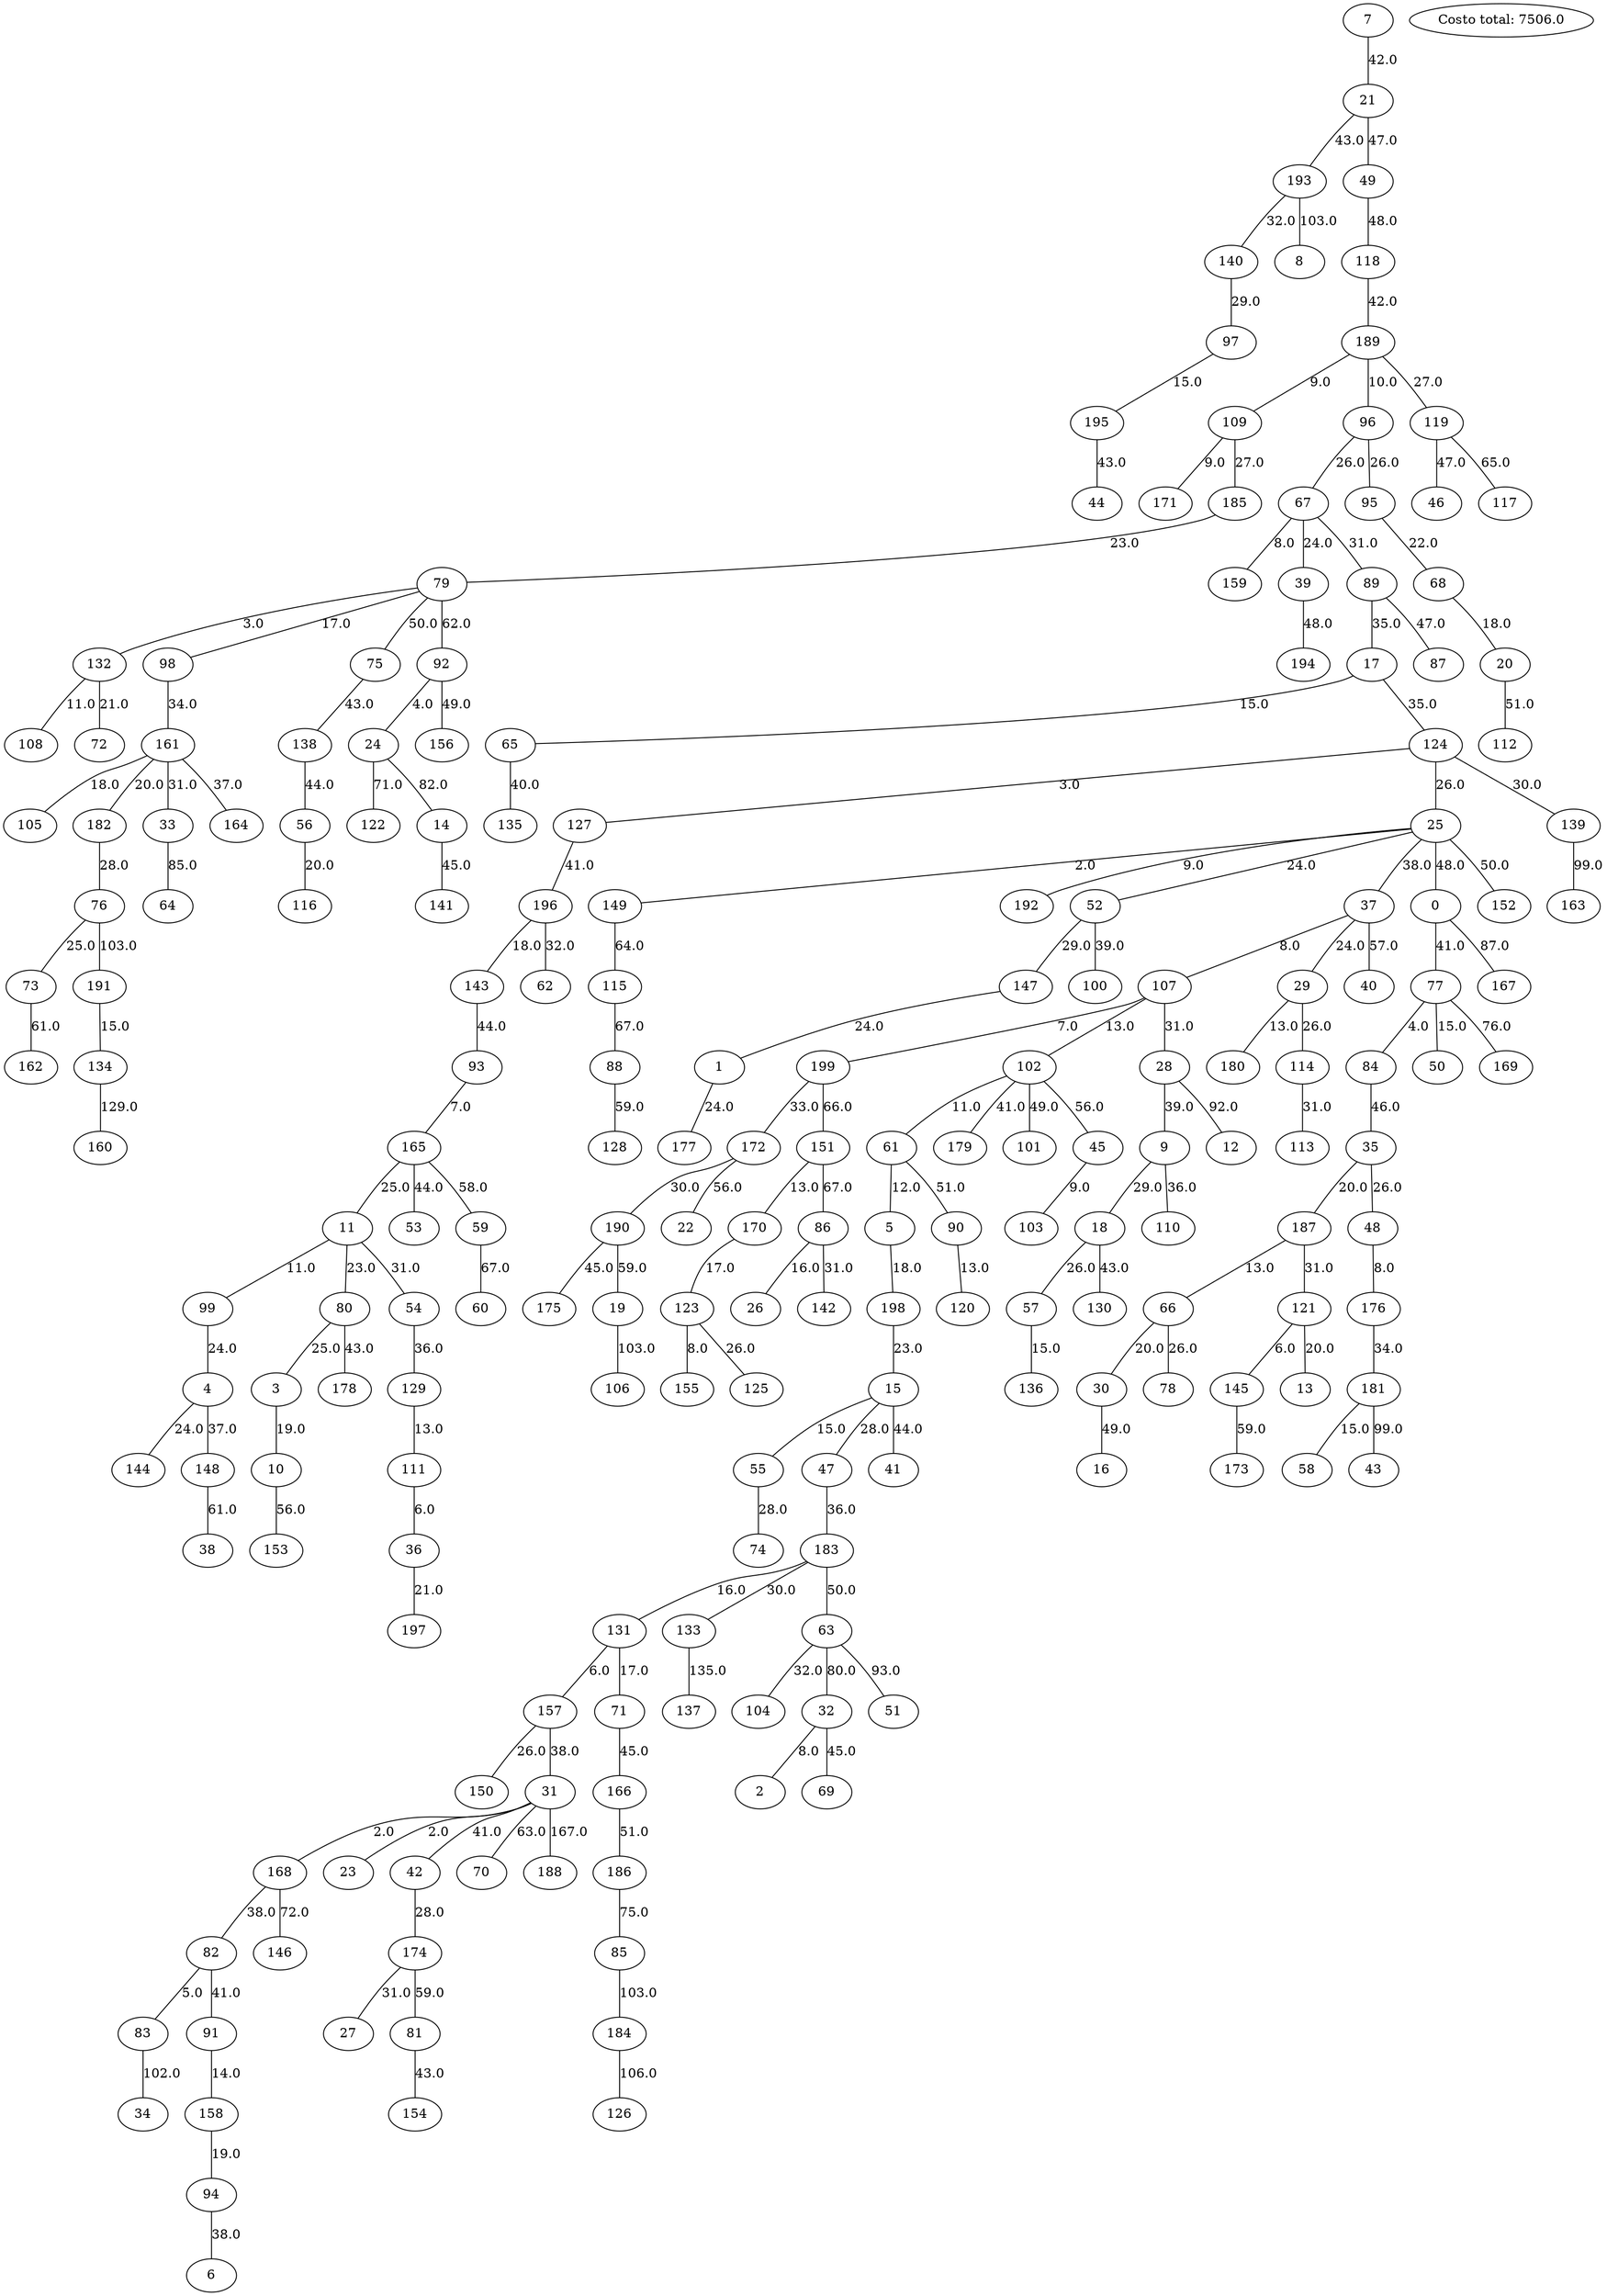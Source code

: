 strict graph {
7;
21;
Costo_Total [label="Costo total: 7506.0"];
193;
140;
97;
195;
44;
49;
118;
189;
109;
171;
96;
67;
159;
39;
95;
68;
20;
185;
79;
132;
108;
98;
72;
119;
89;
161;
105;
182;
76;
73;
33;
17;
65;
124;
127;
25;
149;
192;
52;
147;
1;
177;
139;
164;
37;
107;
199;
102;
61;
5;
198;
15;
55;
29;
180;
114;
47;
74;
28;
113;
172;
190;
183;
131;
157;
71;
150;
133;
31;
168;
23;
82;
83;
9;
18;
57;
136;
110;
100;
135;
179;
196;
143;
62;
42;
174;
27;
91;
158;
94;
6;
130;
93;
165;
11;
99;
80;
4;
144;
3;
10;
54;
129;
111;
36;
197;
148;
178;
41;
53;
175;
166;
46;
87;
0;
77;
84;
50;
35;
187;
66;
30;
48;
176;
78;
121;
145;
13;
181;
58;
194;
101;
16;
63;
104;
152;
75;
138;
56;
116;
186;
112;
90;
120;
153;
45;
103;
22;
40;
59;
173;
81;
154;
19;
38;
162;
92;
24;
156;
70;
115;
117;
151;
170;
123;
155;
125;
88;
128;
86;
26;
142;
60;
122;
146;
85;
169;
32;
2;
69;
14;
141;
64;
167;
12;
51;
163;
43;
34;
106;
8;
191;
134;
184;
126;
160;
137;
188;
7 -- 21 [weight=42.0, label=42.0];
21 -- 193 [weight=43.0, label=43.0];
21 -- 49 [weight=47.0, label=47.0];
193 -- 140 [weight=32.0, label=32.0];
193 -- 8 [weight=103.0, label=103.0];
140 -- 97 [weight=29.0, label=29.0];
97 -- 195 [weight=15.0, label=15.0];
195 -- 44 [weight=43.0, label=43.0];
49 -- 118 [weight=48.0, label=48.0];
118 -- 189 [weight=42.0, label=42.0];
189 -- 109 [weight=9.0, label=9.0];
189 -- 96 [weight=10.0, label=10.0];
189 -- 119 [weight=27.0, label=27.0];
109 -- 171 [weight=9.0, label=9.0];
109 -- 185 [weight=27.0, label=27.0];
96 -- 67 [weight=26.0, label=26.0];
96 -- 95 [weight=26.0, label=26.0];
67 -- 159 [weight=8.0, label=8.0];
67 -- 39 [weight=24.0, label=24.0];
67 -- 89 [weight=31.0, label=31.0];
39 -- 194 [weight=48.0, label=48.0];
95 -- 68 [weight=22.0, label=22.0];
68 -- 20 [weight=18.0, label=18.0];
20 -- 112 [weight=51.0, label=51.0];
185 -- 79 [weight=23.0, label=23.0];
79 -- 132 [weight=3.0, label=3.0];
79 -- 98 [weight=17.0, label=17.0];
79 -- 75 [weight=50.0, label=50.0];
79 -- 92 [weight=62.0, label=62.0];
132 -- 108 [weight=11.0, label=11.0];
132 -- 72 [weight=21.0, label=21.0];
98 -- 161 [weight=34.0, label=34.0];
119 -- 46 [weight=47.0, label=47.0];
119 -- 117 [weight=65.0, label=65.0];
89 -- 17 [weight=35.0, label=35.0];
89 -- 87 [weight=47.0, label=47.0];
161 -- 105 [weight=18.0, label=18.0];
161 -- 182 [weight=20.0, label=20.0];
161 -- 33 [weight=31.0, label=31.0];
161 -- 164 [weight=37.0, label=37.0];
182 -- 76 [weight=28.0, label=28.0];
76 -- 73 [weight=25.0, label=25.0];
76 -- 191 [weight=103.0, label=103.0];
73 -- 162 [weight=61.0, label=61.0];
33 -- 64 [weight=85.0, label=85.0];
17 -- 65 [weight=15.0, label=15.0];
17 -- 124 [weight=35.0, label=35.0];
65 -- 135 [weight=40.0, label=40.0];
124 -- 127 [weight=3.0, label=3.0];
124 -- 25 [weight=26.0, label=26.0];
124 -- 139 [weight=30.0, label=30.0];
127 -- 196 [weight=41.0, label=41.0];
25 -- 149 [weight=2.0, label=2.0];
25 -- 192 [weight=9.0, label=9.0];
25 -- 52 [weight=24.0, label=24.0];
25 -- 37 [weight=38.0, label=38.0];
25 -- 0 [weight=48.0, label=48.0];
25 -- 152 [weight=50.0, label=50.0];
149 -- 115 [weight=64.0, label=64.0];
52 -- 147 [weight=29.0, label=29.0];
52 -- 100 [weight=39.0, label=39.0];
147 -- 1 [weight=24.0, label=24.0];
1 -- 177 [weight=24.0, label=24.0];
139 -- 163 [weight=99.0, label=99.0];
37 -- 107 [weight=8.0, label=8.0];
37 -- 29 [weight=24.0, label=24.0];
37 -- 40 [weight=57.0, label=57.0];
107 -- 199 [weight=7.0, label=7.0];
107 -- 102 [weight=13.0, label=13.0];
107 -- 28 [weight=31.0, label=31.0];
199 -- 172 [weight=33.0, label=33.0];
199 -- 151 [weight=66.0, label=66.0];
102 -- 61 [weight=11.0, label=11.0];
102 -- 179 [weight=41.0, label=41.0];
102 -- 101 [weight=49.0, label=49.0];
102 -- 45 [weight=56.0, label=56.0];
61 -- 5 [weight=12.0, label=12.0];
61 -- 90 [weight=51.0, label=51.0];
5 -- 198 [weight=18.0, label=18.0];
198 -- 15 [weight=23.0, label=23.0];
15 -- 55 [weight=15.0, label=15.0];
15 -- 47 [weight=28.0, label=28.0];
15 -- 41 [weight=44.0, label=44.0];
55 -- 74 [weight=28.0, label=28.0];
29 -- 180 [weight=13.0, label=13.0];
29 -- 114 [weight=26.0, label=26.0];
114 -- 113 [weight=31.0, label=31.0];
47 -- 183 [weight=36.0, label=36.0];
28 -- 9 [weight=39.0, label=39.0];
28 -- 12 [weight=92.0, label=92.0];
172 -- 190 [weight=30.0, label=30.0];
172 -- 22 [weight=56.0, label=56.0];
190 -- 175 [weight=45.0, label=45.0];
190 -- 19 [weight=59.0, label=59.0];
183 -- 131 [weight=16.0, label=16.0];
183 -- 133 [weight=30.0, label=30.0];
183 -- 63 [weight=50.0, label=50.0];
131 -- 157 [weight=6.0, label=6.0];
131 -- 71 [weight=17.0, label=17.0];
157 -- 150 [weight=26.0, label=26.0];
157 -- 31 [weight=38.0, label=38.0];
71 -- 166 [weight=45.0, label=45.0];
133 -- 137 [weight=135.0, label=135.0];
31 -- 168 [weight=2.0, label=2.0];
31 -- 23 [weight=2.0, label=2.0];
31 -- 42 [weight=41.0, label=41.0];
31 -- 70 [weight=63.0, label=63.0];
31 -- 188 [weight=167.0, label=167.0];
168 -- 82 [weight=38.0, label=38.0];
168 -- 146 [weight=72.0, label=72.0];
82 -- 83 [weight=5.0, label=5.0];
82 -- 91 [weight=41.0, label=41.0];
83 -- 34 [weight=102.0, label=102.0];
9 -- 18 [weight=29.0, label=29.0];
9 -- 110 [weight=36.0, label=36.0];
18 -- 57 [weight=26.0, label=26.0];
18 -- 130 [weight=43.0, label=43.0];
57 -- 136 [weight=15.0, label=15.0];
196 -- 143 [weight=18.0, label=18.0];
196 -- 62 [weight=32.0, label=32.0];
143 -- 93 [weight=44.0, label=44.0];
42 -- 174 [weight=28.0, label=28.0];
174 -- 27 [weight=31.0, label=31.0];
174 -- 81 [weight=59.0, label=59.0];
91 -- 158 [weight=14.0, label=14.0];
158 -- 94 [weight=19.0, label=19.0];
94 -- 6 [weight=38.0, label=38.0];
93 -- 165 [weight=7.0, label=7.0];
165 -- 11 [weight=25.0, label=25.0];
165 -- 53 [weight=44.0, label=44.0];
165 -- 59 [weight=58.0, label=58.0];
11 -- 99 [weight=11.0, label=11.0];
11 -- 80 [weight=23.0, label=23.0];
11 -- 54 [weight=31.0, label=31.0];
99 -- 4 [weight=24.0, label=24.0];
80 -- 3 [weight=25.0, label=25.0];
80 -- 178 [weight=43.0, label=43.0];
4 -- 144 [weight=24.0, label=24.0];
4 -- 148 [weight=37.0, label=37.0];
3 -- 10 [weight=19.0, label=19.0];
10 -- 153 [weight=56.0, label=56.0];
54 -- 129 [weight=36.0, label=36.0];
129 -- 111 [weight=13.0, label=13.0];
111 -- 36 [weight=6.0, label=6.0];
36 -- 197 [weight=21.0, label=21.0];
148 -- 38 [weight=61.0, label=61.0];
166 -- 186 [weight=51.0, label=51.0];
0 -- 77 [weight=41.0, label=41.0];
0 -- 167 [weight=87.0, label=87.0];
77 -- 84 [weight=4.0, label=4.0];
77 -- 50 [weight=15.0, label=15.0];
77 -- 169 [weight=76.0, label=76.0];
84 -- 35 [weight=46.0, label=46.0];
35 -- 187 [weight=20.0, label=20.0];
35 -- 48 [weight=26.0, label=26.0];
187 -- 66 [weight=13.0, label=13.0];
187 -- 121 [weight=31.0, label=31.0];
66 -- 30 [weight=20.0, label=20.0];
66 -- 78 [weight=26.0, label=26.0];
30 -- 16 [weight=49.0, label=49.0];
48 -- 176 [weight=8.0, label=8.0];
176 -- 181 [weight=34.0, label=34.0];
121 -- 145 [weight=6.0, label=6.0];
121 -- 13 [weight=20.0, label=20.0];
145 -- 173 [weight=59.0, label=59.0];
181 -- 58 [weight=15.0, label=15.0];
181 -- 43 [weight=99.0, label=99.0];
63 -- 104 [weight=32.0, label=32.0];
63 -- 32 [weight=80.0, label=80.0];
63 -- 51 [weight=93.0, label=93.0];
75 -- 138 [weight=43.0, label=43.0];
138 -- 56 [weight=44.0, label=44.0];
56 -- 116 [weight=20.0, label=20.0];
186 -- 85 [weight=75.0, label=75.0];
90 -- 120 [weight=13.0, label=13.0];
45 -- 103 [weight=9.0, label=9.0];
59 -- 60 [weight=67.0, label=67.0];
81 -- 154 [weight=43.0, label=43.0];
19 -- 106 [weight=103.0, label=103.0];
92 -- 24 [weight=4.0, label=4.0];
92 -- 156 [weight=49.0, label=49.0];
24 -- 122 [weight=71.0, label=71.0];
24 -- 14 [weight=82.0, label=82.0];
115 -- 88 [weight=67.0, label=67.0];
151 -- 170 [weight=13.0, label=13.0];
151 -- 86 [weight=67.0, label=67.0];
170 -- 123 [weight=17.0, label=17.0];
123 -- 155 [weight=8.0, label=8.0];
123 -- 125 [weight=26.0, label=26.0];
88 -- 128 [weight=59.0, label=59.0];
86 -- 26 [weight=16.0, label=16.0];
86 -- 142 [weight=31.0, label=31.0];
85 -- 184 [weight=103.0, label=103.0];
32 -- 2 [weight=8.0, label=8.0];
32 -- 69 [weight=45.0, label=45.0];
14 -- 141 [weight=45.0, label=45.0];
191 -- 134 [weight=15.0, label=15.0];
134 -- 160 [weight=129.0, label=129.0];
184 -- 126 [weight=106.0, label=106.0];
}
